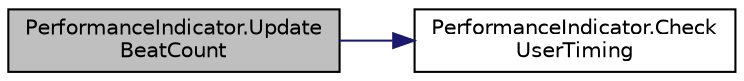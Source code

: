 digraph "PerformanceIndicator.UpdateBeatCount"
{
 // LATEX_PDF_SIZE
  edge [fontname="Helvetica",fontsize="10",labelfontname="Helvetica",labelfontsize="10"];
  node [fontname="Helvetica",fontsize="10",shape=record];
  rankdir="LR";
  Node1 [label="PerformanceIndicator.Update\lBeatCount",height=0.2,width=0.4,color="black", fillcolor="grey75", style="filled", fontcolor="black",tooltip="Updates beat count, resets count every 4th beat"];
  Node1 -> Node2 [color="midnightblue",fontsize="10",style="solid",fontname="Helvetica"];
  Node2 [label="PerformanceIndicator.Check\lUserTiming",height=0.2,width=0.4,color="black", fillcolor="white", style="filled",URL="$class_performance_indicator.html#aad8f7a7d9a49a6c9279421c7b2278619",tooltip="At every beat, checks whether user's gestures are in time with audio BPM, providing user feedback by ..."];
}
